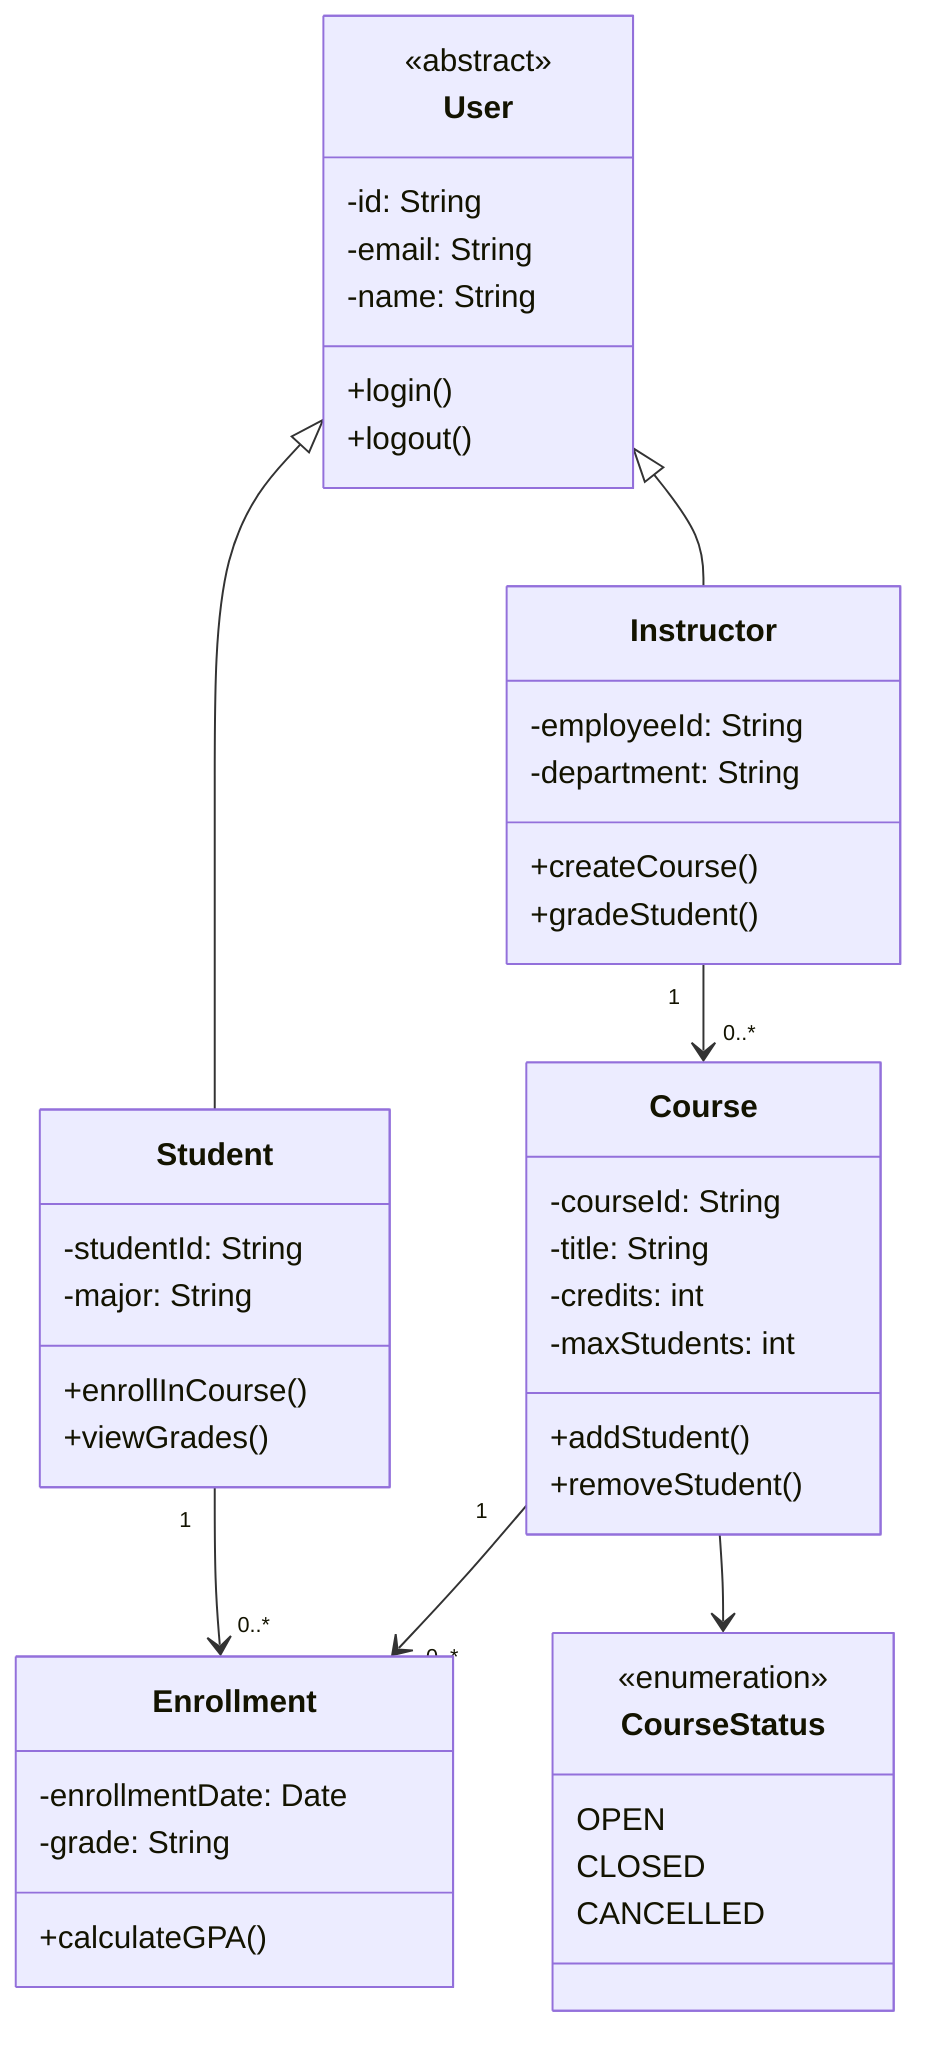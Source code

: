 classDiagram
    %% Abstract class example
	%% <<abstract>> creates an abstract class stereotype
    class User {
        <<abstract>>
        -id: String
        -email: String
        -name: String
        +login()
        +logout()
    }
    
    %% Regular classes
    %% - = private, + = public, # = protected
    class Student {
        -studentId: String
        -major: String
        +enrollInCourse()
        +viewGrades()
    }
    
    class Instructor {
        -employeeId: String
        -department: String
        +createCourse()
        +gradeStudent()
    }
    
    class Course {
        -courseId: String
        -title: String
        -credits: int
        -maxStudents: int
        +addStudent()
        +removeStudent()
    }
    
    class Enrollment {
        -enrollmentDate: Date
        -grade: String
        +calculateGPA()
    }
    
    %% Enumeration example
	%% <<enumeration>> creates enum stereotype
    class CourseStatus {
        <<enumeration>>
        OPEN
        CLOSED
        CANCELLED
    }
    
    %% Relationships
	%% <|-- = inheritance (extends)
    User <|-- Student
    User <|-- Instructor
    
	%% --> = association with multiplicity
	%% "1" = exactly one, "0..*" = zero or more
    Student "1" --> "0..*" Enrollment
    Course "1" --> "0..*" Enrollment
    Instructor "1" --> "0..*" Course

	%% Simple association.
    Course --> CourseStatus